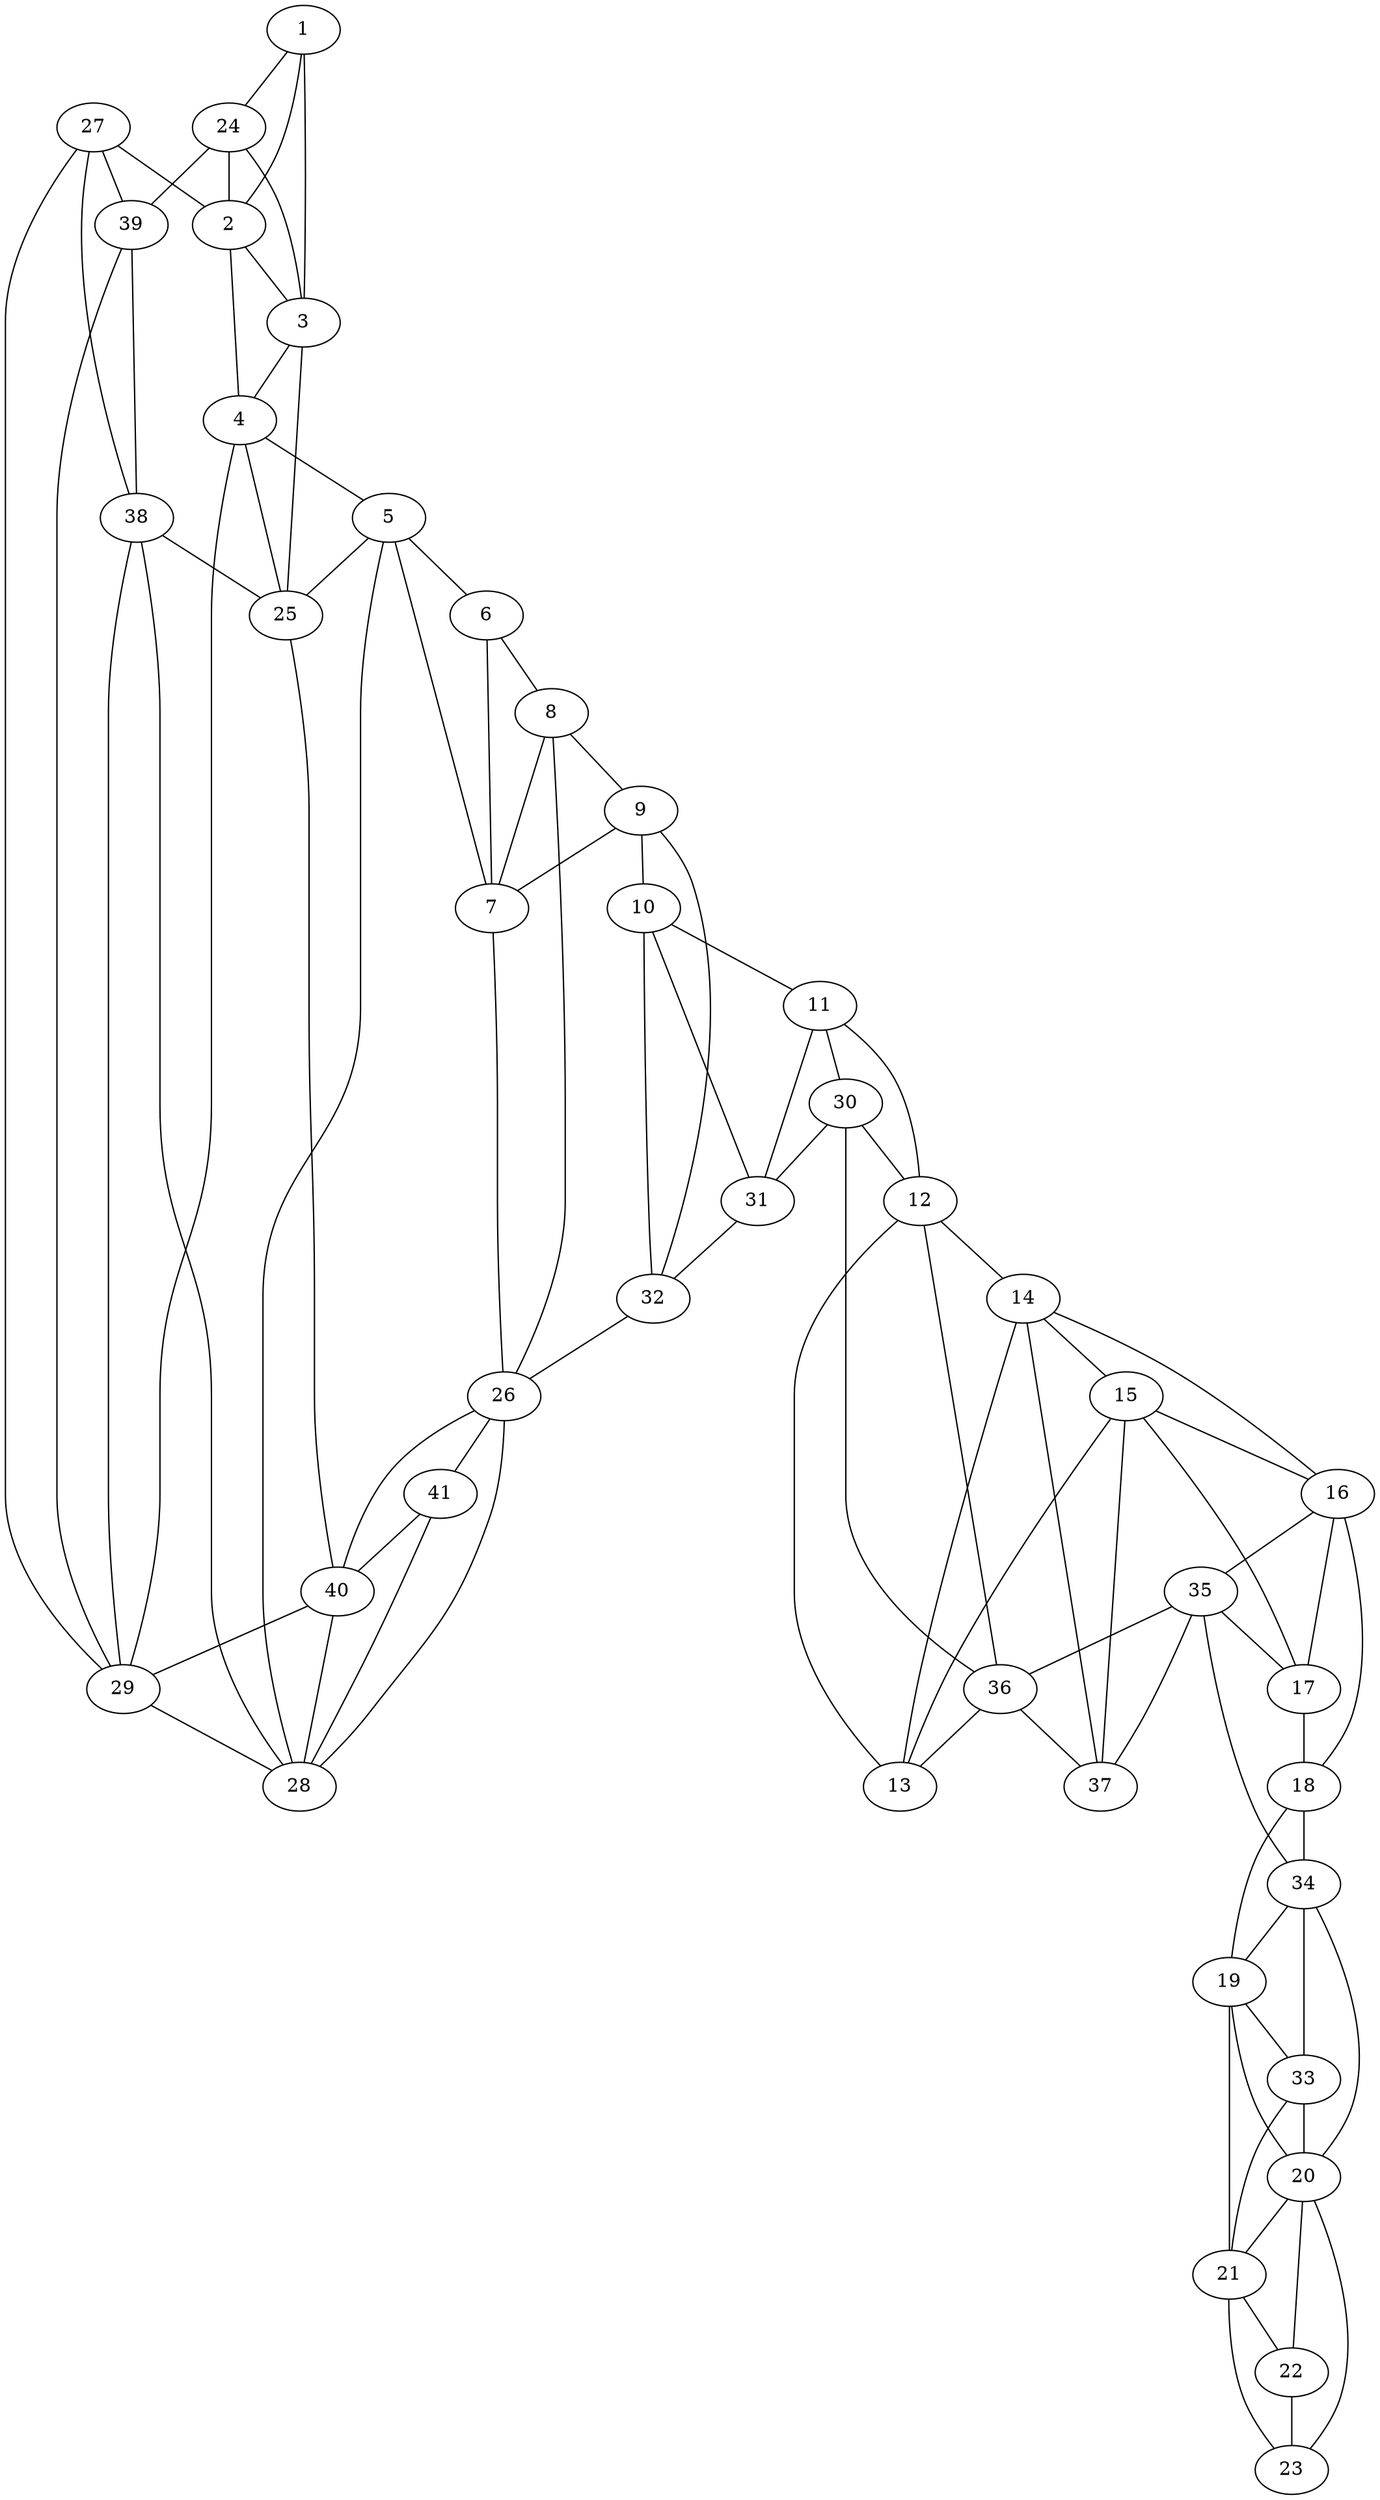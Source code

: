 graph pdb1aus {
	1	 [aaLength=4,
		sequence=KLTY,
		type=0];
	2	 [aaLength=11,
		sequence=PEEAGAAVAAE,
		type=0];
	1 -- 2	 [distance0="29.44366",
		frequency=1,
		type0=2];
	3	 [aaLength=5,
		sequence=WTDGL,
		type=0];
	1 -- 3	 [distance0="51.38278",
		frequency=1,
		type0=3];
	24	 [aaLength=14,
		sequence=TDQLARQVDYLLNN,
		type=0];
	1 -- 24	 [distance0="16.4509",
		frequency=1,
		type0=1];
	4	 [aaLength=3,
		sequence=LDR,
		type=0];
	2 -- 4	 [distance0="30.03685",
		frequency=1,
		type0=3];
	2 -- 3	 [distance0="24.50884",
		distance1="9.0",
		frequency=2,
		type0=1,
		type1=4];
	3 -- 4	 [distance0="9.74881",
		distance1="2.0",
		frequency=2,
		type0=1,
		type1=4];
	25	 [aaLength=14,
		sequence=PAQVLNELEECKKE,
		type=0];
	3 -- 25	 [distance0="19.23059",
		frequency=1,
		type0=2];
	5	 [aaLength=3,
		sequence=LDL,
		type=0];
	4 -- 5	 [distance0="29.39377",
		frequency=1,
		type0=3];
	29	 [aaLength=7,
		sequence=RCYHIEP,
		type=1];
	4 -- 29	 [distance0="3.0",
		frequency=1,
		type0=4];
	6	 [aaLength=9,
		sequence=VTNMFTSIV,
		type=0];
	5 -- 6	 [distance0="15.18804",
		distance1="5.0",
		frequency=2,
		type0=1,
		type1=4];
	7	 [aaLength=3,
		sequence=VFG,
		type=0];
	5 -- 7	 [distance0="29.30578",
		frequency=1,
		type0=3];
	5 -- 25	 [distance0="27.07475",
		frequency=1,
		type0=2];
	8	 [aaLength=6,
		sequence=VAYVKT,
		type=0];
	6 -- 8	 [distance0="31.88242",
		frequency=1,
		type0=3];
	7 -- 6	 [distance0="15.81061",
		frequency=1,
		type0=1];
	7 -- 8	 [distance0="29.16847",
		frequency=1,
		type0=2];
	26	 [aaLength=8,
		sequence=ALRLEDLR,
		type=1];
	7 -- 26	 [distance0="5.0",
		frequency=1,
		type0=4];
	9	 [aaLength=8,
		sequence=IQVERDKL,
		type=0];
	8 -- 9	 [distance0="16.49935",
		distance1="7.0",
		frequency=2,
		type0=1,
		type1=4];
	9 -- 7	 [distance0="38.83639",
		frequency=1,
		type0=3];
	10	 [aaLength=14,
		sequence=AKNYGRAVYECLRG,
		type=0];
	9 -- 10	 [distance0="35.95923",
		frequency=1,
		type0=2];
	32	 [aaLength=5,
		sequence=LLGCT,
		type=1];
	9 -- 32	 [distance0="6.0",
		frequency=1,
		type0=4];
	11	 [aaLength=19,
		sequence=WRDRFLFCAEALYKAQAET,
		type=0];
	10 -- 11	 [distance0="34.06888",
		frequency=1,
		type0=1];
	31	 [aaLength=3,
		sequence=FTK,
		type=1];
	10 -- 31	 [distance0="3.0",
		frequency=1,
		type0=4];
	10 -- 32	 [distance0="39.56783",
		frequency=1,
		type0=3];
	12	 [aaLength=14,
		sequence=CEDMMKRAVFAREL,
		type=0];
	11 -- 12	 [distance0="33.15198",
		frequency=1,
		type0=1];
	30	 [aaLength=3,
		sequence=GHY,
		type=1];
	11 -- 30	 [distance0="4.0",
		frequency=1,
		type0=4];
	14	 [aaLength=14,
		sequence=FTANTTLSHYCRDN,
		type=0];
	12 -- 14	 [distance0="28.65",
		frequency=1,
		type0=2];
	13	 [aaLength=4,
		sequence=YLTG,
		type=0];
	12 -- 13	 [distance0="27.73773",
		frequency=1,
		type0=1];
	13 -- 14	 [distance0="13.90938",
		distance1="1.0",
		frequency=2,
		type0=1,
		type1=4];
	15	 [aaLength=5,
		sequence=HAVID,
		type=0];
	14 -- 15	 [distance0="33.60085",
		frequency=1,
		type0=3];
	15 -- 13	 [distance0="30.85493",
		frequency=1,
		type0=2];
	16	 [aaLength=11,
		sequence=FRVLAKALRLS,
		type=0];
	15 -- 16	 [distance0="21.8947",
		distance1="8.0",
		frequency=2,
		type0=1,
		type1=4];
	16 -- 14	 [distance0="40.85515",
		frequency=1,
		type0=3];
	17	 [aaLength=12,
		sequence=RDITLGFVDLLR,
		type=0];
	16 -- 17	 [distance0="29.53518",
		frequency=1,
		type0=2];
	35	 [aaLength=3,
		sequence=HIH,
		type=1];
	16 -- 35	 [distance0="3.0",
		frequency=1,
		type0=4];
	17 -- 15	 [distance0="44.99155",
		frequency=1,
		type0=3];
	18	 [aaLength=3,
		sequence=RSR,
		type=0];
	17 -- 18	 [distance0="20.82774",
		distance1="7.0",
		frequency=2,
		type0=1,
		type1=4];
	19	 [aaLength=11,
		sequence=VWHMPALTEIF,
		type=0];
	18 -- 19	 [distance0="28.66779",
		frequency=1,
		type0=2];
	18 -- 16	 [distance0="50.30071",
		frequency=1,
		type0=3];
	34	 [aaLength=4,
		sequence=LPVA,
		type=1];
	18 -- 34	 [distance0="14.0",
		frequency=1,
		type0=4];
	20	 [aaLength=4,
		sequence=GGTL,
		type=0];
	19 -- 20	 [distance0="25.14514",
		frequency=1,
		type0=1];
	21	 [aaLength=20,
		sequence=NAPGAVANRVALEACVQARN,
		type=0];
	19 -- 21	 [distance0="31.26617",
		frequency=1,
		type0=3];
	33	 [aaLength=4,
		sequence=SVLQ,
		type=1];
	19 -- 33	 [distance0="3.0",
		frequency=1,
		type0=4];
	20 -- 21	 [distance0="13.29435",
		distance1="5.0",
		frequency=2,
		type0=1,
		type1=4];
	22	 [aaLength=14,
		sequence=LAREGNTIIREATK,
		type=0];
	20 -- 22	 [distance0="36.56055",
		frequency=1,
		type0=3];
	21 -- 22	 [distance0="27.73097",
		distance1="4.0",
		frequency=2,
		type0=2,
		type1=4];
	23	 [aaLength=9,
		sequence=PELAAACEV,
		type=0];
	22 -- 23	 [distance0="22.60537",
		distance1="2.0",
		frequency=2,
		type0=1,
		type1=4];
	23 -- 20	 [distance0="49.05453",
		frequency=1,
		type0=3];
	23 -- 21	 [distance0="41.72721",
		frequency=1,
		type0=2];
	24 -- 2	 [distance0="31.33648",
		frequency=1,
		type0=2];
	24 -- 3	 [distance0="47.09571",
		frequency=1,
		type0=3];
	39	 [aaLength=7,
		sequence=VPCLEFE,
		type=1];
	24 -- 39	 [distance0="2.0",
		frequency=1,
		type0=4];
	25 -- 4	 [distance0="17.02801",
		frequency=1,
		type0=1];
	40	 [aaLength=7,
		sequence=FIRIIGF,
		type=1];
	25 -- 40	 [distance0="4.0",
		frequency=1,
		type0=4];
	26 -- 8	 [distance0="2.0",
		frequency=1,
		type0=4];
	28	 [aaLength=7,
		sequence=YICYVAY,
		type=1];
	26 -- 28	 [distance0="35.0",
		frequency=1,
		type0=3];
	26 -- 40	 [distance0="34.0",
		frequency=1,
		type0=2];
	41	 [aaLength=6,
		sequence=ISFIAY,
		type=1];
	26 -- 41	 [distance0="19.0",
		frequency=1,
		type0=1];
	27	 [aaLength=8,
		sequence=ILAAFRVS,
		type=1];
	27 -- 2	 [distance0="6.0",
		frequency=1,
		type0=4];
	27 -- 29	 [distance0="47.0",
		frequency=1,
		type0=3];
	38	 [aaLength=3,
		sequence=TMW,
		type=1];
	27 -- 38	 [distance0="32.0",
		frequency=1,
		type0=2];
	27 -- 39	 [distance0="3.0",
		frequency=1,
		type0=1];
	28 -- 5	 [distance0="1.0",
		frequency=1,
		type0=4];
	28 -- 40	 [distance0="1.0",
		frequency=1,
		type0=1];
	29 -- 28	 [distance0="14.0",
		distance1="7.0",
		frequency=2,
		type0=1,
		type1=4];
	30 -- 12	 [distance0="37.84422",
		distance1="7.0",
		frequency=2,
		type0=2,
		type1=4];
	30 -- 31	 [distance0="38.0",
		frequency=1,
		type0=3];
	36	 [aaLength=5,
		sequence=IVMHD,
		type=1];
	30 -- 36	 [distance0="27.0",
		frequency=1,
		type0=1];
	31 -- 11	 [distance0="36.54936",
		distance1="12.0",
		frequency=2,
		type0=2,
		type1=4];
	31 -- 32	 [distance0="30.0",
		frequency=1,
		type0=1];
	32 -- 26	 [distance0="37.0",
		frequency=1,
		type0=2];
	33 -- 20	 [distance0="51.05104",
		distance1="2.0",
		frequency=2,
		type0=2,
		type1=4];
	33 -- 21	 [distance0="56.1592",
		frequency=1,
		type0=3];
	33 -- 34	 [distance0="23.0",
		frequency=1,
		type0=1];
	34 -- 19	 [distance0="5.0",
		frequency=1,
		type0=4];
	34 -- 20	 [distance0="58.40556",
		frequency=1,
		type0=3];
	34 -- 35	 [distance0="50.0",
		frequency=1,
		type0=2];
	35 -- 17	 [distance0="11.0",
		frequency=1,
		type0=4];
	35 -- 36	 [distance0="61.0",
		frequency=1,
		type0=3];
	37	 [aaLength=5,
		sequence=LLHIH,
		type=1];
	35 -- 37	 [distance0="35.0",
		frequency=1,
		type0=1];
	36 -- 12	 [distance0="40.26394",
		frequency=1,
		type0=3];
	36 -- 13	 [distance0="0.0",
		frequency=1,
		type0=5];
	36 -- 37	 [distance0="26.0",
		frequency=1,
		type0=1];
	37 -- 14	 [distance0="48.74638",
		frequency=1,
		type0=3];
	37 -- 15	 [distance0="3.0",
		frequency=1,
		type0=4];
	38 -- 25	 [distance0="9.0",
		frequency=1,
		type0=4];
	38 -- 28	 [distance0="29.0",
		frequency=1,
		type0=2];
	38 -- 29	 [distance0="15.0",
		frequency=1,
		type0=1];
	39 -- 29	 [distance0="44.0",
		frequency=1,
		type0=3];
	39 -- 38	 [distance0="29.0",
		distance1="22.0",
		frequency=2,
		type0=2,
		type1=4];
	40 -- 29	 [distance0="15.0",
		frequency=1,
		type0=2];
	41 -- 28	 [distance0="16.0",
		frequency=1,
		type0=2];
	41 -- 40	 [distance0="15.0",
		frequency=1,
		type0=1];
}
